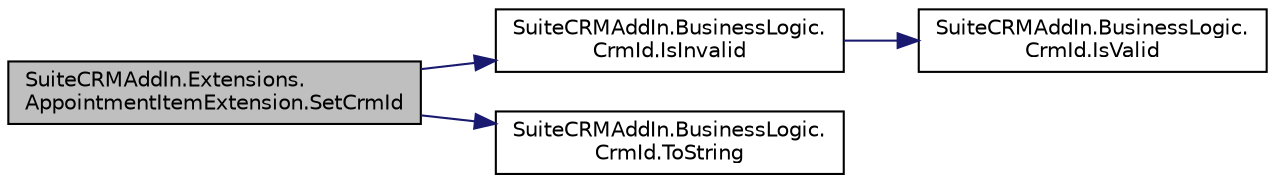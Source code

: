 digraph "SuiteCRMAddIn.Extensions.AppointmentItemExtension.SetCrmId"
{
  edge [fontname="Helvetica",fontsize="10",labelfontname="Helvetica",labelfontsize="10"];
  node [fontname="Helvetica",fontsize="10",shape=record];
  rankdir="LR";
  Node18 [label="SuiteCRMAddIn.Extensions.\lAppointmentItemExtension.SetCrmId",height=0.2,width=0.4,color="black", fillcolor="grey75", style="filled", fontcolor="black"];
  Node18 -> Node19 [color="midnightblue",fontsize="10",style="solid",fontname="Helvetica"];
  Node19 [label="SuiteCRMAddIn.BusinessLogic.\lCrmId.IsInvalid",height=0.2,width=0.4,color="black", fillcolor="white", style="filled",URL="$class_suite_c_r_m_add_in_1_1_business_logic_1_1_crm_id.html#ae6aff08aa08be622c672dc507d331118",tooltip="True if CrmId.IsValid(CrmId) is false of this id. "];
  Node19 -> Node20 [color="midnightblue",fontsize="10",style="solid",fontname="Helvetica"];
  Node20 [label="SuiteCRMAddIn.BusinessLogic.\lCrmId.IsValid",height=0.2,width=0.4,color="black", fillcolor="white", style="filled",URL="$class_suite_c_r_m_add_in_1_1_business_logic_1_1_crm_id.html#a753d936c4867f81d95032490ff89cd48",tooltip="Validates a CRM id. "];
  Node18 -> Node21 [color="midnightblue",fontsize="10",style="solid",fontname="Helvetica"];
  Node21 [label="SuiteCRMAddIn.BusinessLogic.\lCrmId.ToString",height=0.2,width=0.4,color="black", fillcolor="white", style="filled",URL="$class_suite_c_r_m_add_in_1_1_business_logic_1_1_crm_id.html#ae39696f7859e5917afcba56aefeca1d1"];
}

